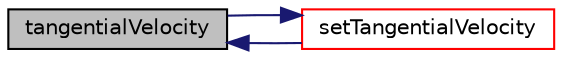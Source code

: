 digraph "tangentialVelocity"
{
  bgcolor="transparent";
  edge [fontname="Helvetica",fontsize="10",labelfontname="Helvetica",labelfontsize="10"];
  node [fontname="Helvetica",fontsize="10",shape=record];
  rankdir="LR";
  Node1 [label="tangentialVelocity",height=0.2,width=0.4,color="black", fillcolor="grey75", style="filled", fontcolor="black"];
  Node1 -> Node2 [dir="back",color="midnightblue",fontsize="10",style="solid",fontname="Helvetica"];
  Node2 [label="setTangentialVelocity",height=0.2,width=0.4,color="red",URL="$a02008.html#a451a3c49475b257e6c97695c539eb47e",tooltip="Reset the tangential velocity. "];
  Node2 -> Node1 [dir="back",color="midnightblue",fontsize="10",style="solid",fontname="Helvetica"];
}
